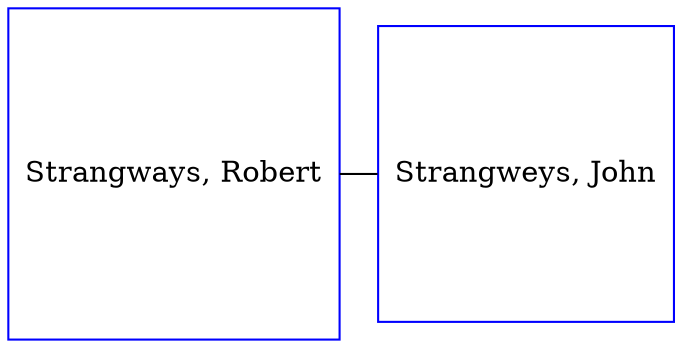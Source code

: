 digraph D {
    edge [dir=none];    node [shape=box];    "023360"   [label="Strangways, Robert", shape=box, regular=1, color="blue"] ;
"021634"   [label="Strangweys, John", shape=box, regular=1, color="blue"] ;
{rank=same; 023360->021634};
}